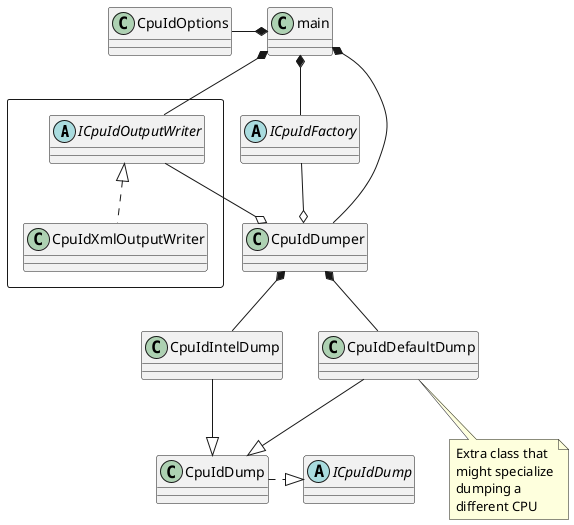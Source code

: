 @startuml

rectangle {
    abstract class ICpuIdOutputWriter { }
    class CpuIdXmlOutputWriter { }

    ICpuIdOutputWriter <|.d. CpuIdXmlOutputWriter
}

class main { }

class CpuIdOptions { }

abstract class ICpuIdFactory { }
' abstract class ICpuId { }

class CpuIdDumper { }

class CpuIdDefaultDump { }
note bottom {
    Extra class that
    might specialize
    dumping a
    different CPU
}

class CpuIdIntelDump { }

abstract class ICpuIdDump { }

class CpuIdDump { }

main *-l- CpuIdOptions

main *-d- ICpuIdFactory
main *-d- ICpuIdOutputWriter
main *-d- CpuIdDumper
CpuIdDumper o-u- ICpuIdFactory
CpuIdDumper o-l- ICpuIdOutputWriter
' ICpuIdFactory -r-> ICpuId : <<instantiates>>

CpuIdDumper *-d- CpuIdIntelDump
CpuIdDumper *-d- CpuIdDefaultDump

CpuIdIntelDump -d-|> CpuIdDump
CpuIdDefaultDump -d-|> CpuIdDump
CpuIdDump .r.|> ICpuIdDump

@enduml
